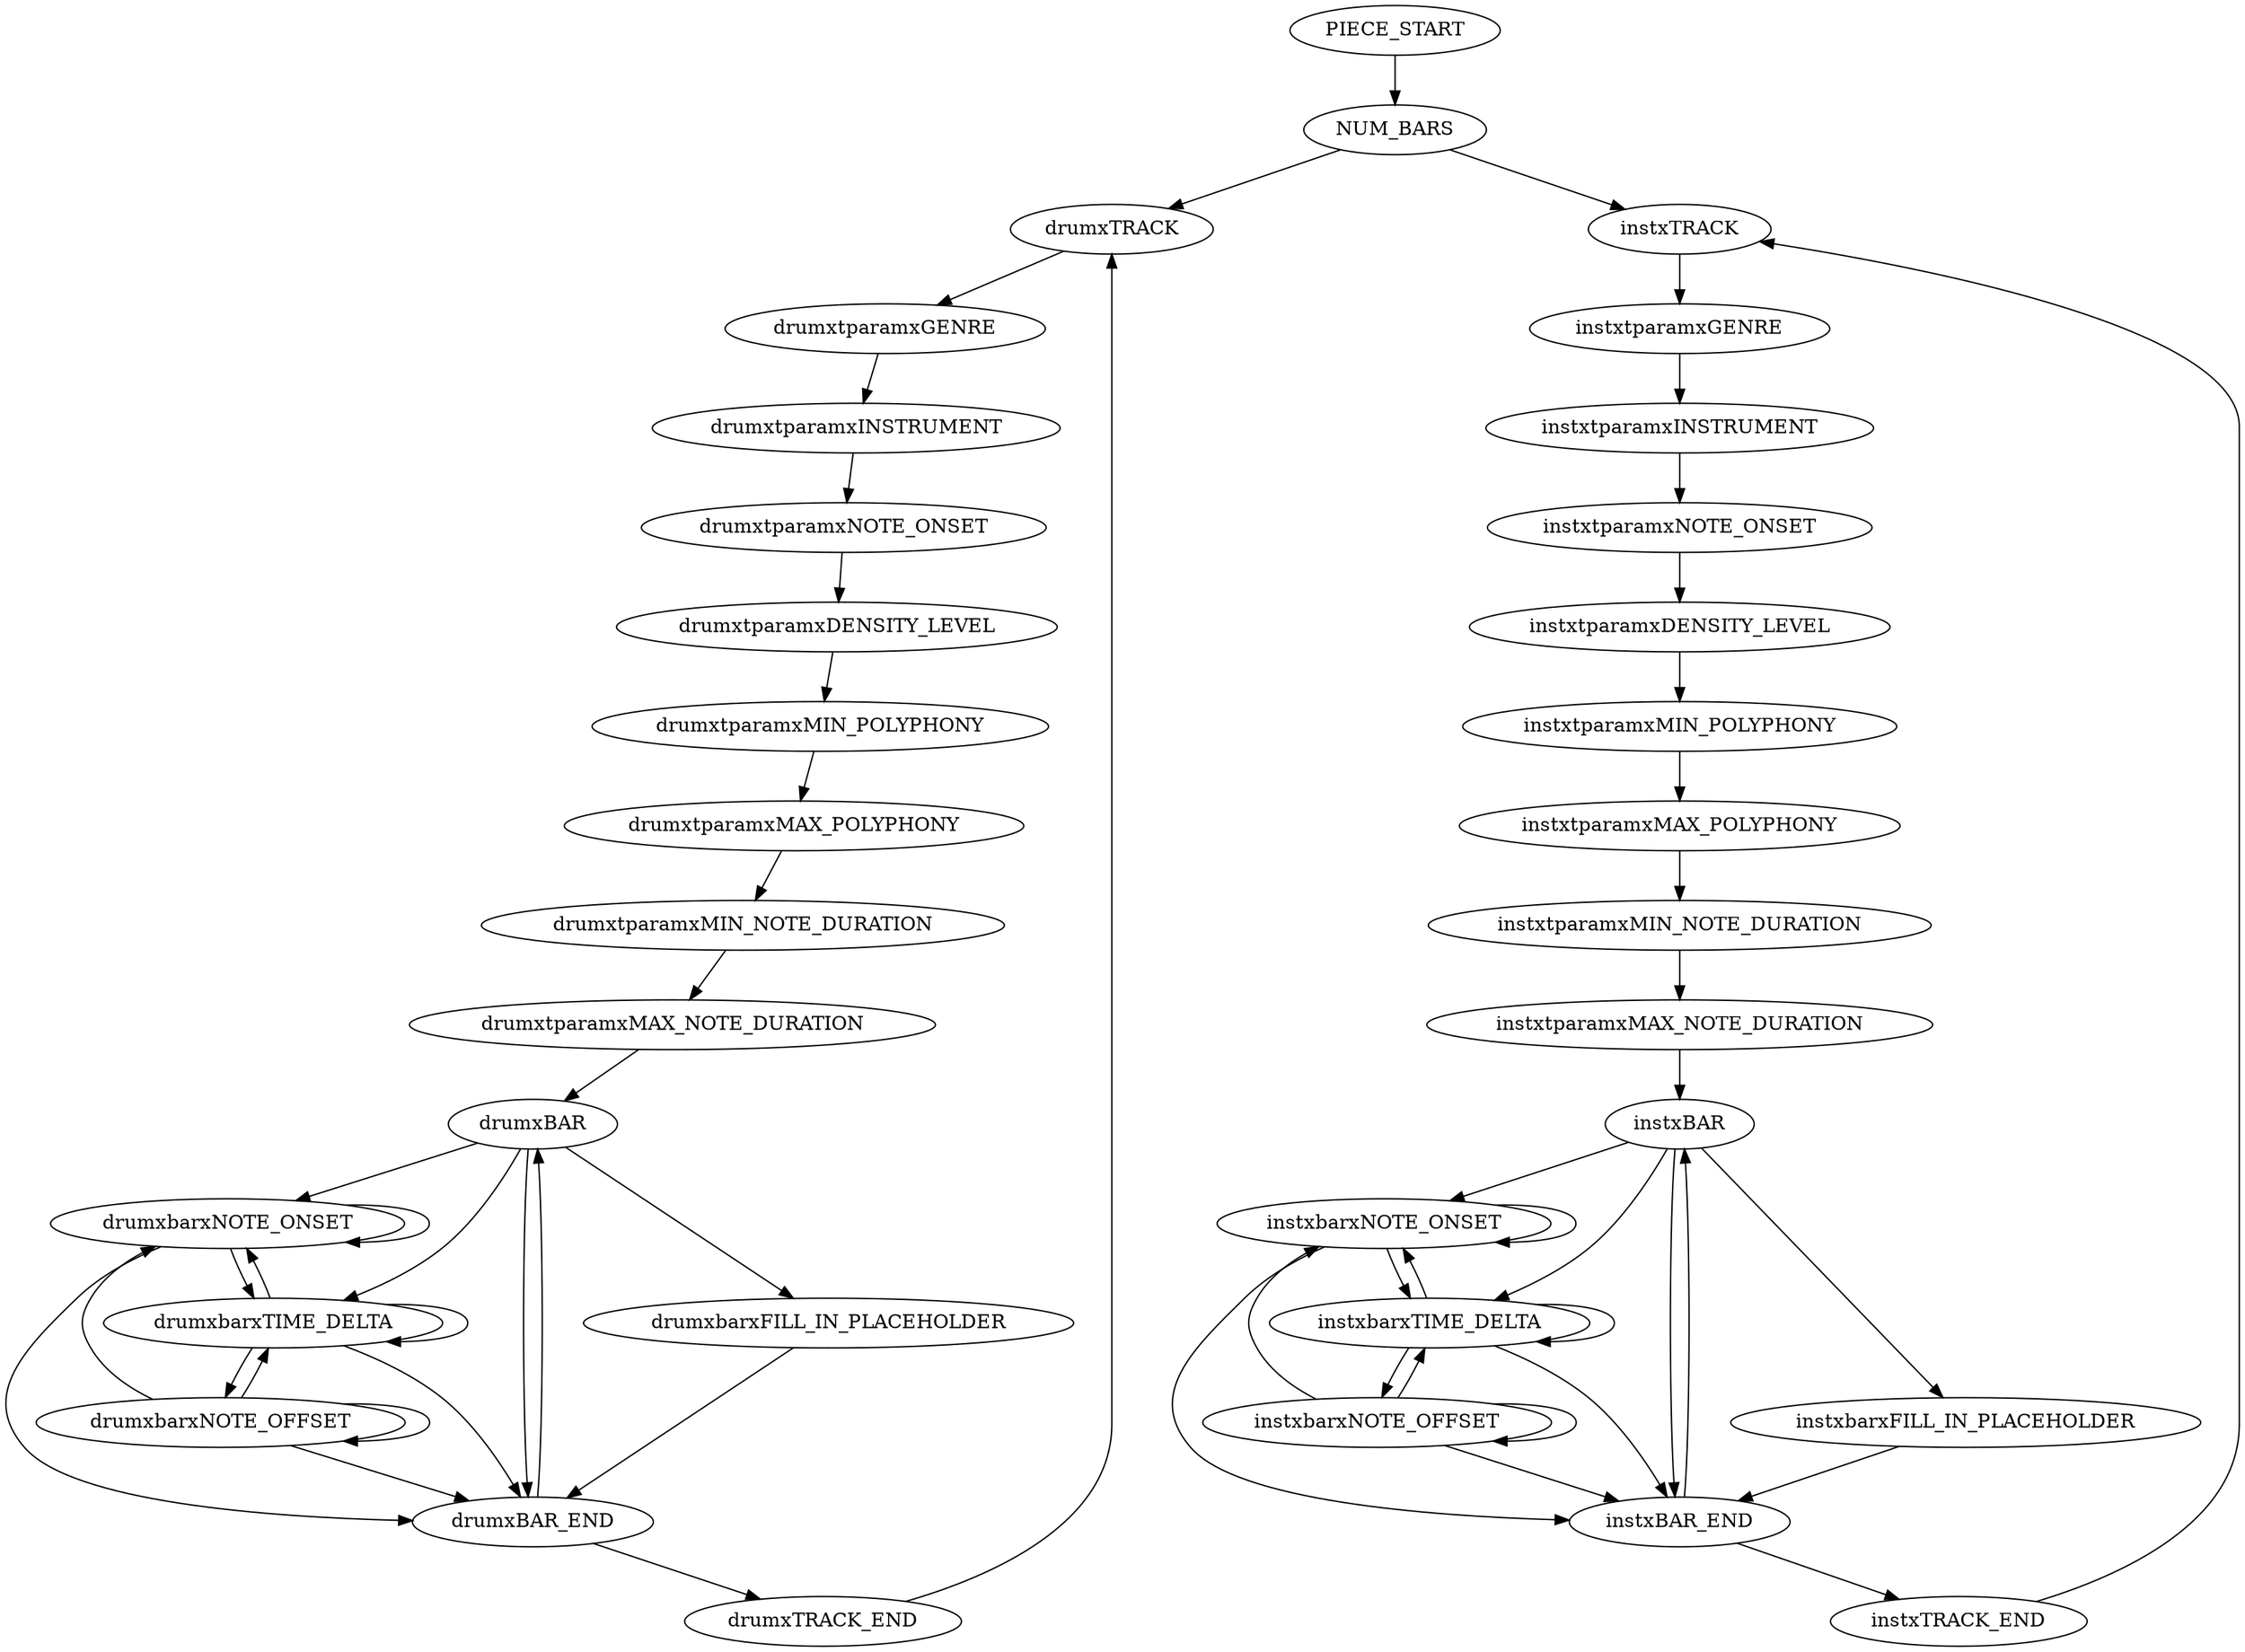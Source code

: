 digraph graphname {
	NUM_BARS -> drumxTRACK
	NUM_BARS -> instxTRACK
	PIECE_START -> NUM_BARS
	drumxBAR -> drumxBAR_END
	drumxBAR -> drumxbarxFILL_IN_PLACEHOLDER
	drumxBAR -> drumxbarxNOTE_ONSET
	drumxBAR -> drumxbarxTIME_DELTA
	drumxBAR_END -> drumxBAR
	drumxBAR_END -> drumxTRACK_END
	drumxTRACK -> drumxtparamxGENRE
	drumxTRACK_END -> drumxTRACK
	drumxbarxFILL_IN_PLACEHOLDER -> drumxBAR_END
	drumxbarxNOTE_OFFSET -> drumxBAR_END
	drumxbarxNOTE_OFFSET -> drumxbarxNOTE_OFFSET
	drumxbarxNOTE_OFFSET -> drumxbarxNOTE_ONSET
	drumxbarxNOTE_OFFSET -> drumxbarxTIME_DELTA
	drumxbarxNOTE_ONSET -> drumxBAR_END
	drumxbarxNOTE_ONSET -> drumxbarxNOTE_ONSET
	drumxbarxNOTE_ONSET -> drumxbarxTIME_DELTA
	drumxbarxTIME_DELTA -> drumxBAR_END
	drumxbarxTIME_DELTA -> drumxbarxNOTE_OFFSET
	drumxbarxTIME_DELTA -> drumxbarxNOTE_ONSET
	drumxbarxTIME_DELTA -> drumxbarxTIME_DELTA
	drumxtparamxDENSITY_LEVEL -> drumxtparamxMIN_POLYPHONY
	drumxtparamxGENRE -> drumxtparamxINSTRUMENT
	drumxtparamxINSTRUMENT -> drumxtparamxNOTE_ONSET
	drumxtparamxMAX_NOTE_DURATION -> drumxBAR
	drumxtparamxMAX_POLYPHONY -> drumxtparamxMIN_NOTE_DURATION
	drumxtparamxMIN_NOTE_DURATION -> drumxtparamxMAX_NOTE_DURATION
	drumxtparamxMIN_POLYPHONY -> drumxtparamxMAX_POLYPHONY
	drumxtparamxNOTE_ONSET -> drumxtparamxDENSITY_LEVEL
	instxBAR -> instxBAR_END
	instxBAR -> instxbarxFILL_IN_PLACEHOLDER
	instxBAR -> instxbarxNOTE_ONSET
	instxBAR -> instxbarxTIME_DELTA
	instxBAR_END -> instxBAR
	instxBAR_END -> instxTRACK_END
	instxTRACK -> instxtparamxGENRE
	instxTRACK_END -> instxTRACK
	instxbarxFILL_IN_PLACEHOLDER -> instxBAR_END
	instxbarxNOTE_OFFSET -> instxBAR_END
	instxbarxNOTE_OFFSET -> instxbarxNOTE_OFFSET
	instxbarxNOTE_OFFSET -> instxbarxNOTE_ONSET
	instxbarxNOTE_OFFSET -> instxbarxTIME_DELTA
	instxbarxNOTE_ONSET -> instxBAR_END
	instxbarxNOTE_ONSET -> instxbarxNOTE_ONSET
	instxbarxNOTE_ONSET -> instxbarxTIME_DELTA
	instxbarxTIME_DELTA -> instxBAR_END
	instxbarxTIME_DELTA -> instxbarxNOTE_OFFSET
	instxbarxTIME_DELTA -> instxbarxNOTE_ONSET
	instxbarxTIME_DELTA -> instxbarxTIME_DELTA
	instxtparamxDENSITY_LEVEL -> instxtparamxMIN_POLYPHONY
	instxtparamxGENRE -> instxtparamxINSTRUMENT
	instxtparamxINSTRUMENT -> instxtparamxNOTE_ONSET
	instxtparamxMAX_NOTE_DURATION -> instxBAR
	instxtparamxMAX_POLYPHONY -> instxtparamxMIN_NOTE_DURATION
	instxtparamxMIN_NOTE_DURATION -> instxtparamxMAX_NOTE_DURATION
	instxtparamxMIN_POLYPHONY -> instxtparamxMAX_POLYPHONY
	instxtparamxNOTE_ONSET -> instxtparamxDENSITY_LEVEL
}
